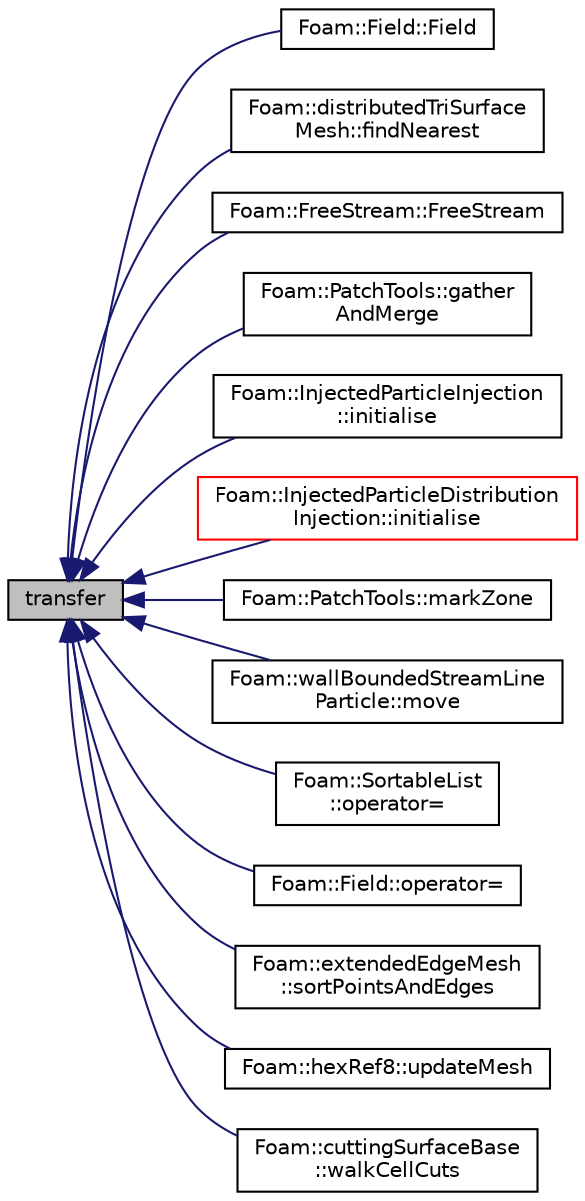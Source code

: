 digraph "transfer"
{
  bgcolor="transparent";
  edge [fontname="Helvetica",fontsize="10",labelfontname="Helvetica",labelfontsize="10"];
  node [fontname="Helvetica",fontsize="10",shape=record];
  rankdir="LR";
  Node1 [label="transfer",height=0.2,width=0.4,color="black", fillcolor="grey75", style="filled" fontcolor="black"];
  Node1 -> Node2 [dir="back",color="midnightblue",fontsize="10",style="solid",fontname="Helvetica"];
  Node2 [label="Foam::Field::Field",height=0.2,width=0.4,color="black",URL="$classFoam_1_1Field.html#aec9ce04056cdf91a513bed64e5875368",tooltip="Move construct from List. "];
  Node1 -> Node3 [dir="back",color="midnightblue",fontsize="10",style="solid",fontname="Helvetica"];
  Node3 [label="Foam::distributedTriSurface\lMesh::findNearest",height=0.2,width=0.4,color="black",URL="$classFoam_1_1distributedTriSurfaceMesh.html#ad64c821f48b189f0be09244ae2037fdc"];
  Node1 -> Node4 [dir="back",color="midnightblue",fontsize="10",style="solid",fontname="Helvetica"];
  Node4 [label="Foam::FreeStream::FreeStream",height=0.2,width=0.4,color="black",URL="$classFoam_1_1FreeStream.html#a5019115de04adc2b93cc4c60c3d44c53",tooltip="Construct from dictionary. "];
  Node1 -> Node5 [dir="back",color="midnightblue",fontsize="10",style="solid",fontname="Helvetica"];
  Node5 [label="Foam::PatchTools::gather\lAndMerge",height=0.2,width=0.4,color="black",URL="$classFoam_1_1PatchTools.html#a5bb23f3c6784eb0278a73cd0297be66a",tooltip="Gather points and faces onto master and merge into single patch. "];
  Node1 -> Node6 [dir="back",color="midnightblue",fontsize="10",style="solid",fontname="Helvetica"];
  Node6 [label="Foam::InjectedParticleInjection\l::initialise",height=0.2,width=0.4,color="black",URL="$classFoam_1_1InjectedParticleInjection.html#a18abf8b19283101238a77c9e6865b673",tooltip="Initialise injectors. "];
  Node1 -> Node7 [dir="back",color="midnightblue",fontsize="10",style="solid",fontname="Helvetica"];
  Node7 [label="Foam::InjectedParticleDistribution\lInjection::initialise",height=0.2,width=0.4,color="red",URL="$classFoam_1_1InjectedParticleDistributionInjection.html#a18abf8b19283101238a77c9e6865b673",tooltip="Initialise injectors. "];
  Node1 -> Node8 [dir="back",color="midnightblue",fontsize="10",style="solid",fontname="Helvetica"];
  Node8 [label="Foam::PatchTools::markZone",height=0.2,width=0.4,color="black",URL="$classFoam_1_1PatchTools.html#ad2435fb883959634f5957c9e031b4671",tooltip="Fill faceZone with currentZone for every face reachable. "];
  Node1 -> Node9 [dir="back",color="midnightblue",fontsize="10",style="solid",fontname="Helvetica"];
  Node9 [label="Foam::wallBoundedStreamLine\lParticle::move",height=0.2,width=0.4,color="black",URL="$classFoam_1_1wallBoundedStreamLineParticle.html#ac2c0edbd947f1f38ebd3fcde0db7cd6a",tooltip="Track all particles to their end point. "];
  Node1 -> Node10 [dir="back",color="midnightblue",fontsize="10",style="solid",fontname="Helvetica"];
  Node10 [label="Foam::SortableList\l::operator=",height=0.2,width=0.4,color="black",URL="$classFoam_1_1SortableList.html#add58efda08a53928c580ac676e0f545d",tooltip="Move operator. Takes linear time. "];
  Node1 -> Node11 [dir="back",color="midnightblue",fontsize="10",style="solid",fontname="Helvetica"];
  Node11 [label="Foam::Field::operator=",height=0.2,width=0.4,color="black",URL="$classFoam_1_1Field.html#a946694dcf0e2966d1882005133ddc86c"];
  Node1 -> Node12 [dir="back",color="midnightblue",fontsize="10",style="solid",fontname="Helvetica"];
  Node12 [label="Foam::extendedEdgeMesh\l::sortPointsAndEdges",height=0.2,width=0.4,color="black",URL="$classFoam_1_1extendedEdgeMesh.html#a426fc67d70e364a54570d27d026c8f13"];
  Node1 -> Node13 [dir="back",color="midnightblue",fontsize="10",style="solid",fontname="Helvetica"];
  Node13 [label="Foam::hexRef8::updateMesh",height=0.2,width=0.4,color="black",URL="$classFoam_1_1hexRef8.html#a97c9017fa6ef5f8319a5d64bdf3fd1b6",tooltip="Update local numbering + undo. "];
  Node1 -> Node14 [dir="back",color="midnightblue",fontsize="10",style="solid",fontname="Helvetica"];
  Node14 [label="Foam::cuttingSurfaceBase\l::walkCellCuts",height=0.2,width=0.4,color="black",URL="$classFoam_1_1cuttingSurfaceBase.html#a13973a2752e1122847e87e07db0f56b2",tooltip="Walk cell cuts to create faces. "];
}
